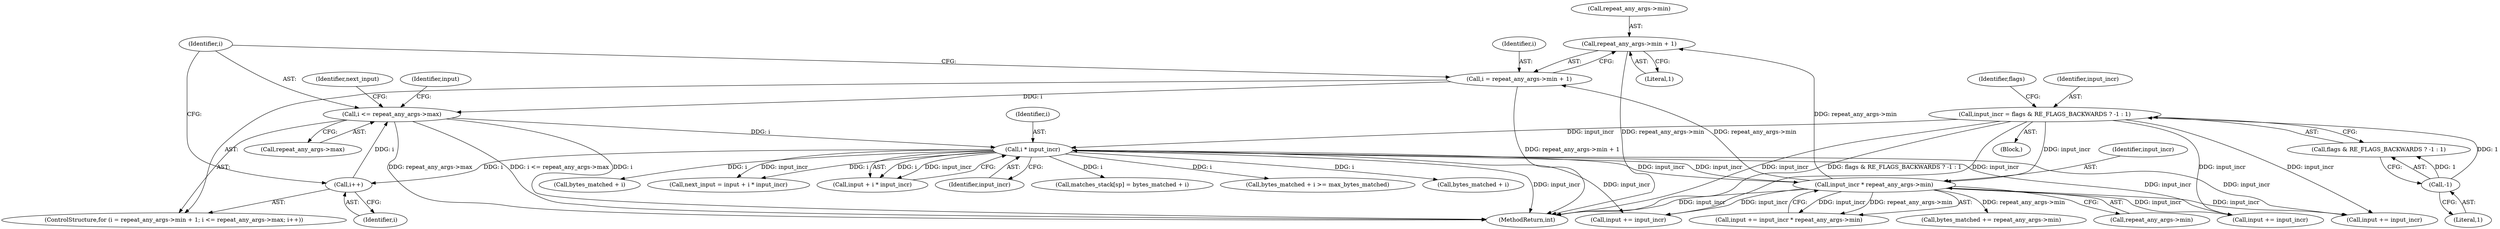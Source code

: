 digraph "0_yara_992480c30f75943e9cd6245bb2015c7737f9b661@pointer" {
"1000350" [label="(Call,repeat_any_args->min + 1)"];
"1000424" [label="(Call,input_incr * repeat_any_args->min)"];
"1000367" [label="(Call,i * input_incr)"];
"1000355" [label="(Call,i <= repeat_any_args->max)"];
"1000348" [label="(Call,i = repeat_any_args->min + 1)"];
"1000360" [label="(Call,i++)"];
"1000147" [label="(Call,input_incr = flags & RE_FLAGS_BACKWARDS ? -1 : 1)"];
"1000153" [label="(Call,-1)"];
"1000348" [label="(Call,i = repeat_any_args->min + 1)"];
"1000413" [label="(Call,matches_stack[sp] = bytes_matched + i)"];
"1000355" [label="(Call,i <= repeat_any_args->max)"];
"1000349" [label="(Identifier,i)"];
"1000422" [label="(Call,input += input_incr * repeat_any_args->min)"];
"1000367" [label="(Call,i * input_incr)"];
"1000424" [label="(Call,input_incr * repeat_any_args->min)"];
"1000360" [label="(Call,i++)"];
"1000371" [label="(Call,bytes_matched + i >= max_bytes_matched)"];
"1000372" [label="(Call,bytes_matched + i)"];
"1000109" [label="(Block,)"];
"1000324" [label="(Call,input += input_incr)"];
"1000309" [label="(Call,input += input_incr)"];
"1000147" [label="(Call,input_incr = flags & RE_FLAGS_BACKWARDS ? -1 : 1)"];
"1000148" [label="(Identifier,input_incr)"];
"1000354" [label="(Literal,1)"];
"1000452" [label="(MethodReturn,int)"];
"1000364" [label="(Identifier,next_input)"];
"1000153" [label="(Call,-1)"];
"1000266" [label="(Call,input += input_incr)"];
"1000429" [label="(Call,bytes_matched += repeat_any_args->min)"];
"1000423" [label="(Identifier,input)"];
"1000149" [label="(Call,flags & RE_FLAGS_BACKWARDS ? -1 : 1)"];
"1000347" [label="(ControlStructure,for (i = repeat_any_args->min + 1; i <= repeat_any_args->max; i++))"];
"1000426" [label="(Call,repeat_any_args->min)"];
"1000350" [label="(Call,repeat_any_args->min + 1)"];
"1000154" [label="(Literal,1)"];
"1000365" [label="(Call,input + i * input_incr)"];
"1000368" [label="(Identifier,i)"];
"1000357" [label="(Call,repeat_any_args->max)"];
"1000417" [label="(Call,bytes_matched + i)"];
"1000361" [label="(Identifier,i)"];
"1000356" [label="(Identifier,i)"];
"1000158" [label="(Identifier,flags)"];
"1000363" [label="(Call,next_input = input + i * input_incr)"];
"1000351" [label="(Call,repeat_any_args->min)"];
"1000425" [label="(Identifier,input_incr)"];
"1000369" [label="(Identifier,input_incr)"];
"1000350" -> "1000348"  [label="AST: "];
"1000350" -> "1000354"  [label="CFG: "];
"1000351" -> "1000350"  [label="AST: "];
"1000354" -> "1000350"  [label="AST: "];
"1000348" -> "1000350"  [label="CFG: "];
"1000350" -> "1000452"  [label="DDG: repeat_any_args->min"];
"1000424" -> "1000350"  [label="DDG: repeat_any_args->min"];
"1000424" -> "1000422"  [label="AST: "];
"1000424" -> "1000426"  [label="CFG: "];
"1000425" -> "1000424"  [label="AST: "];
"1000426" -> "1000424"  [label="AST: "];
"1000422" -> "1000424"  [label="CFG: "];
"1000424" -> "1000452"  [label="DDG: input_incr"];
"1000424" -> "1000266"  [label="DDG: input_incr"];
"1000424" -> "1000309"  [label="DDG: input_incr"];
"1000424" -> "1000324"  [label="DDG: input_incr"];
"1000424" -> "1000348"  [label="DDG: repeat_any_args->min"];
"1000424" -> "1000367"  [label="DDG: input_incr"];
"1000424" -> "1000422"  [label="DDG: input_incr"];
"1000424" -> "1000422"  [label="DDG: repeat_any_args->min"];
"1000367" -> "1000424"  [label="DDG: input_incr"];
"1000147" -> "1000424"  [label="DDG: input_incr"];
"1000424" -> "1000429"  [label="DDG: repeat_any_args->min"];
"1000367" -> "1000365"  [label="AST: "];
"1000367" -> "1000369"  [label="CFG: "];
"1000368" -> "1000367"  [label="AST: "];
"1000369" -> "1000367"  [label="AST: "];
"1000365" -> "1000367"  [label="CFG: "];
"1000367" -> "1000452"  [label="DDG: input_incr"];
"1000367" -> "1000266"  [label="DDG: input_incr"];
"1000367" -> "1000309"  [label="DDG: input_incr"];
"1000367" -> "1000324"  [label="DDG: input_incr"];
"1000367" -> "1000360"  [label="DDG: i"];
"1000367" -> "1000363"  [label="DDG: i"];
"1000367" -> "1000363"  [label="DDG: input_incr"];
"1000367" -> "1000365"  [label="DDG: i"];
"1000367" -> "1000365"  [label="DDG: input_incr"];
"1000355" -> "1000367"  [label="DDG: i"];
"1000147" -> "1000367"  [label="DDG: input_incr"];
"1000367" -> "1000371"  [label="DDG: i"];
"1000367" -> "1000372"  [label="DDG: i"];
"1000367" -> "1000413"  [label="DDG: i"];
"1000367" -> "1000417"  [label="DDG: i"];
"1000355" -> "1000347"  [label="AST: "];
"1000355" -> "1000357"  [label="CFG: "];
"1000356" -> "1000355"  [label="AST: "];
"1000357" -> "1000355"  [label="AST: "];
"1000364" -> "1000355"  [label="CFG: "];
"1000423" -> "1000355"  [label="CFG: "];
"1000355" -> "1000452"  [label="DDG: i"];
"1000355" -> "1000452"  [label="DDG: repeat_any_args->max"];
"1000355" -> "1000452"  [label="DDG: i <= repeat_any_args->max"];
"1000348" -> "1000355"  [label="DDG: i"];
"1000360" -> "1000355"  [label="DDG: i"];
"1000348" -> "1000347"  [label="AST: "];
"1000349" -> "1000348"  [label="AST: "];
"1000356" -> "1000348"  [label="CFG: "];
"1000348" -> "1000452"  [label="DDG: repeat_any_args->min + 1"];
"1000360" -> "1000347"  [label="AST: "];
"1000360" -> "1000361"  [label="CFG: "];
"1000361" -> "1000360"  [label="AST: "];
"1000356" -> "1000360"  [label="CFG: "];
"1000147" -> "1000109"  [label="AST: "];
"1000147" -> "1000149"  [label="CFG: "];
"1000148" -> "1000147"  [label="AST: "];
"1000149" -> "1000147"  [label="AST: "];
"1000158" -> "1000147"  [label="CFG: "];
"1000147" -> "1000452"  [label="DDG: flags & RE_FLAGS_BACKWARDS ? -1 : 1"];
"1000147" -> "1000452"  [label="DDG: input_incr"];
"1000153" -> "1000147"  [label="DDG: 1"];
"1000147" -> "1000266"  [label="DDG: input_incr"];
"1000147" -> "1000309"  [label="DDG: input_incr"];
"1000147" -> "1000324"  [label="DDG: input_incr"];
"1000153" -> "1000149"  [label="AST: "];
"1000153" -> "1000154"  [label="CFG: "];
"1000154" -> "1000153"  [label="AST: "];
"1000149" -> "1000153"  [label="CFG: "];
"1000153" -> "1000149"  [label="DDG: 1"];
}
